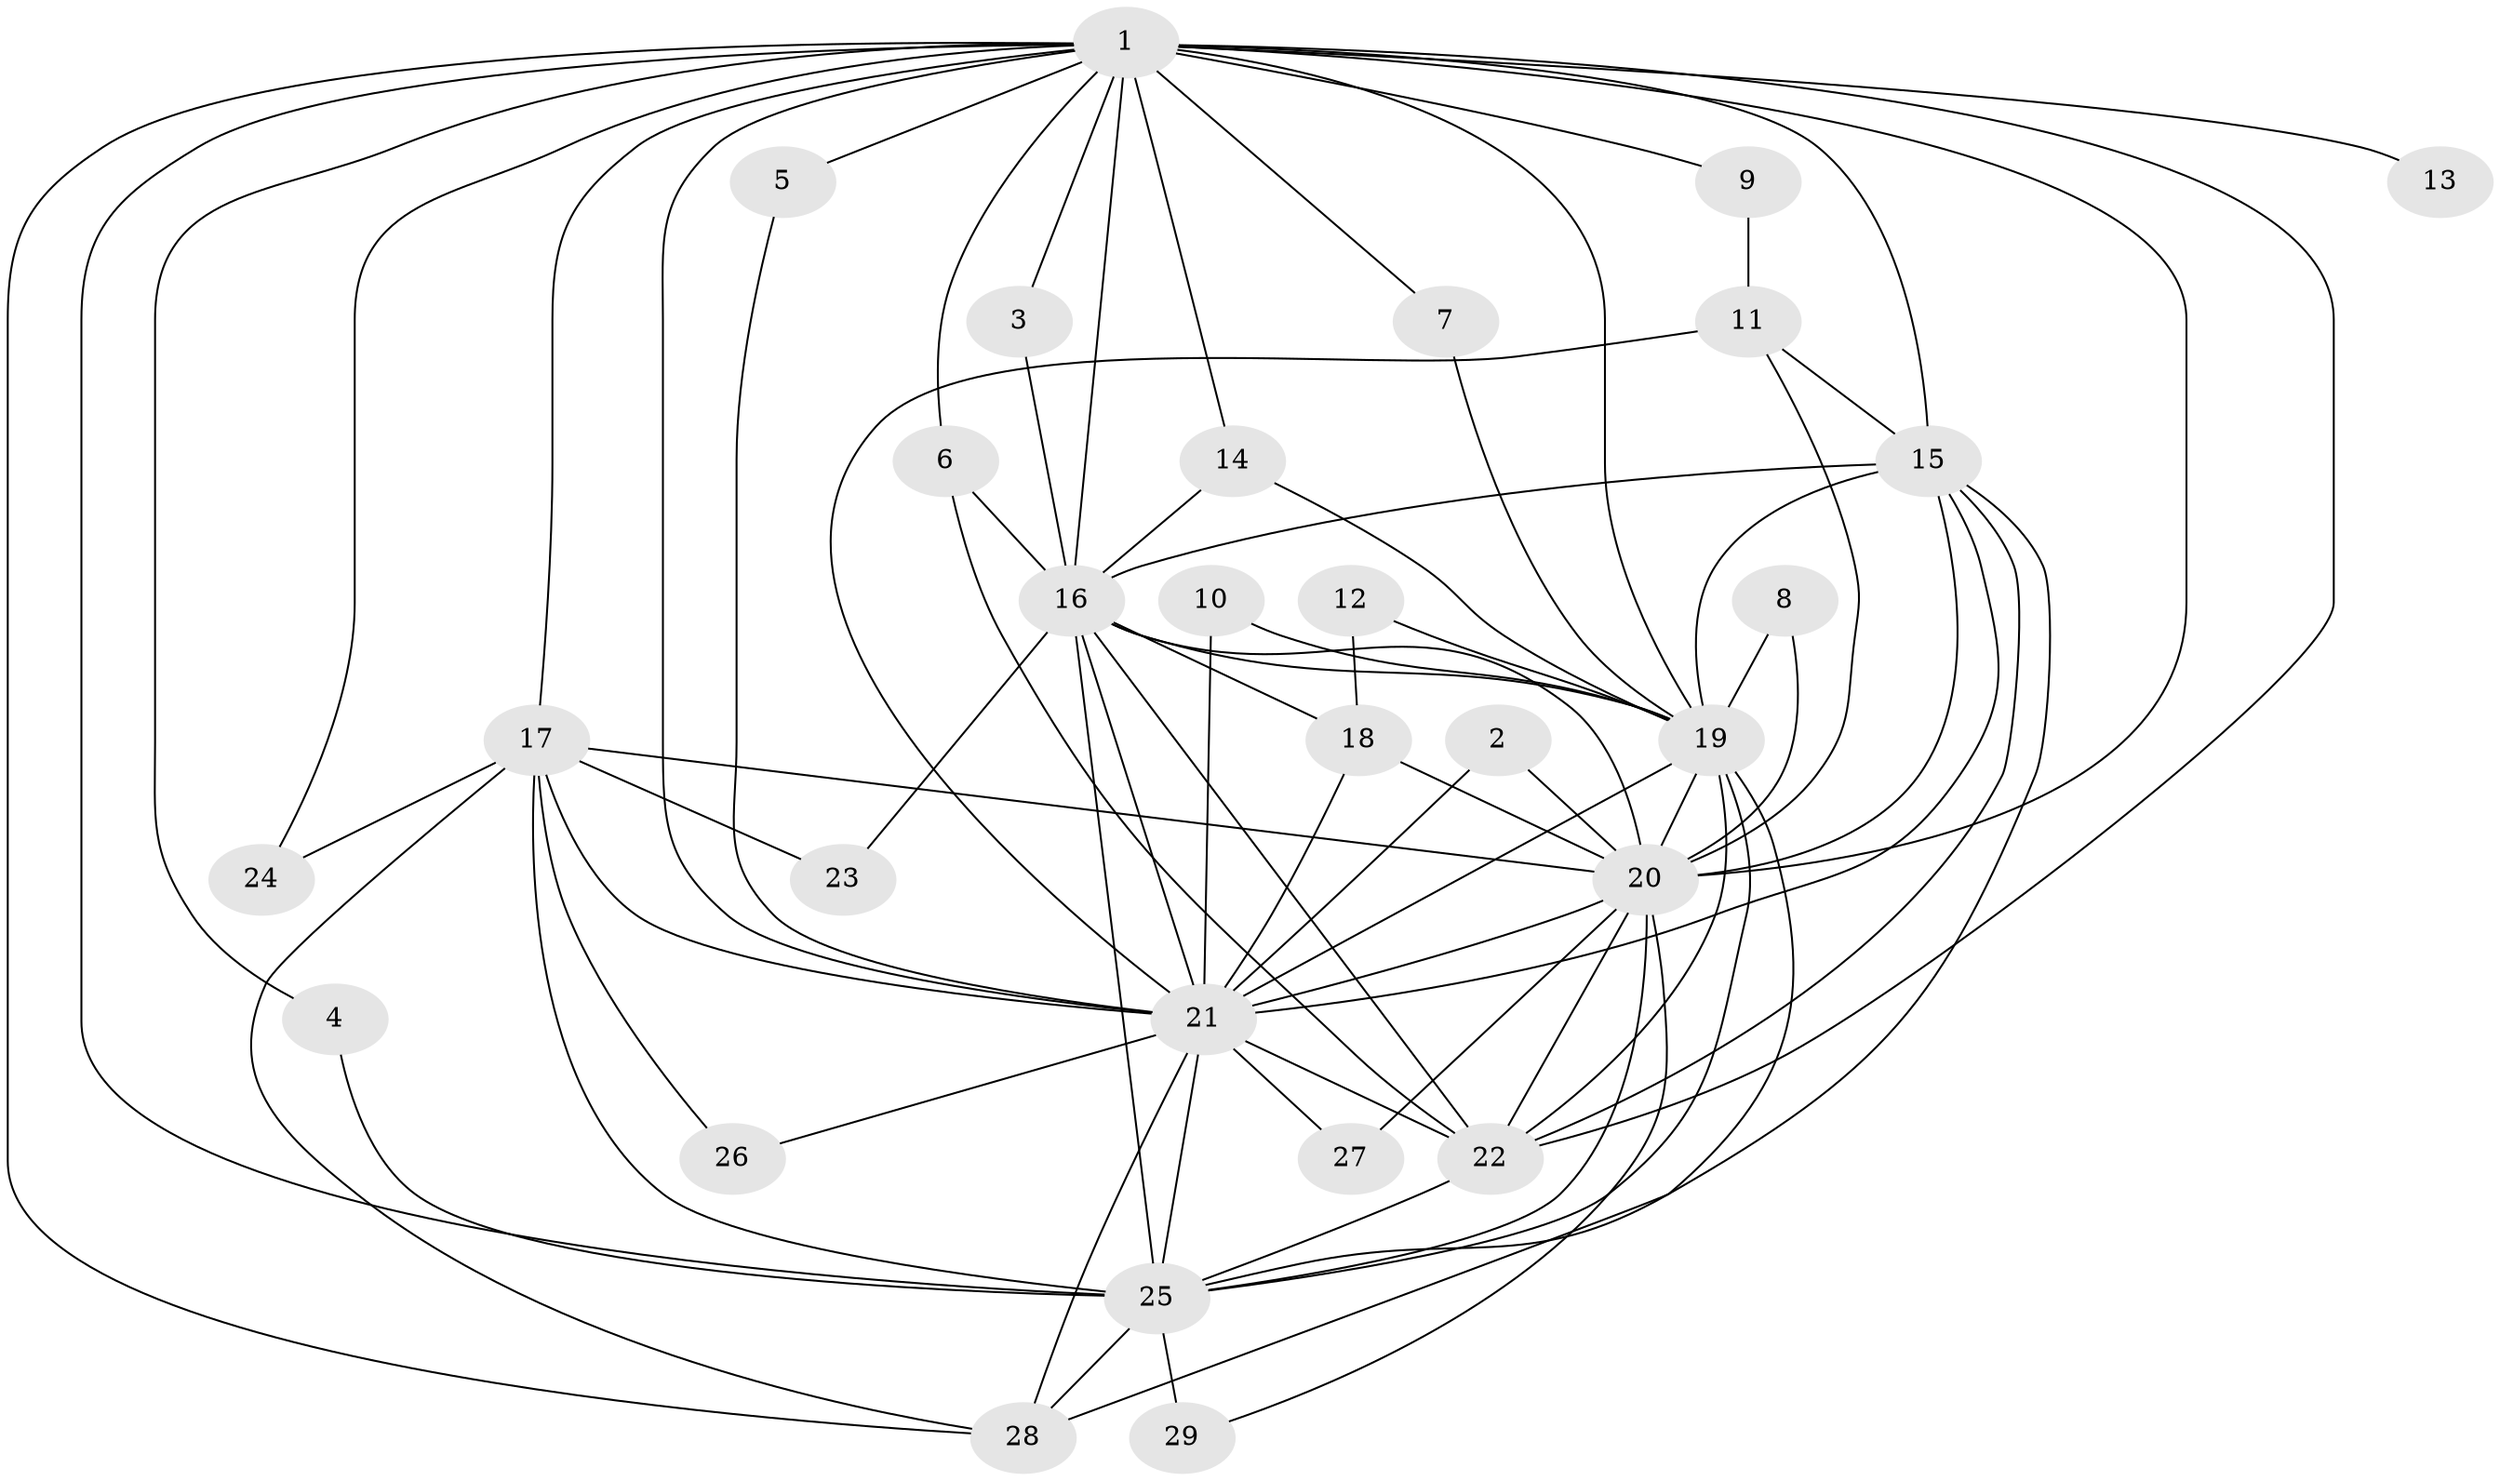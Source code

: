 // original degree distribution, {17: 0.05263157894736842, 13: 0.03508771929824561, 15: 0.03508771929824561, 19: 0.017543859649122806, 18: 0.017543859649122806, 16: 0.017543859649122806, 2: 0.5964912280701754, 4: 0.05263157894736842, 3: 0.14035087719298245, 7: 0.03508771929824561}
// Generated by graph-tools (version 1.1) at 2025/25/03/09/25 03:25:44]
// undirected, 29 vertices, 78 edges
graph export_dot {
graph [start="1"]
  node [color=gray90,style=filled];
  1;
  2;
  3;
  4;
  5;
  6;
  7;
  8;
  9;
  10;
  11;
  12;
  13;
  14;
  15;
  16;
  17;
  18;
  19;
  20;
  21;
  22;
  23;
  24;
  25;
  26;
  27;
  28;
  29;
  1 -- 3 [weight=1.0];
  1 -- 4 [weight=1.0];
  1 -- 5 [weight=1.0];
  1 -- 6 [weight=1.0];
  1 -- 7 [weight=1.0];
  1 -- 9 [weight=1.0];
  1 -- 13 [weight=1.0];
  1 -- 14 [weight=2.0];
  1 -- 15 [weight=3.0];
  1 -- 16 [weight=2.0];
  1 -- 17 [weight=1.0];
  1 -- 19 [weight=2.0];
  1 -- 20 [weight=2.0];
  1 -- 21 [weight=4.0];
  1 -- 22 [weight=2.0];
  1 -- 24 [weight=1.0];
  1 -- 25 [weight=4.0];
  1 -- 28 [weight=1.0];
  2 -- 20 [weight=1.0];
  2 -- 21 [weight=1.0];
  3 -- 16 [weight=1.0];
  4 -- 25 [weight=1.0];
  5 -- 21 [weight=1.0];
  6 -- 16 [weight=1.0];
  6 -- 22 [weight=1.0];
  7 -- 19 [weight=1.0];
  8 -- 19 [weight=1.0];
  8 -- 20 [weight=1.0];
  9 -- 11 [weight=1.0];
  10 -- 19 [weight=1.0];
  10 -- 21 [weight=1.0];
  11 -- 15 [weight=1.0];
  11 -- 20 [weight=1.0];
  11 -- 21 [weight=1.0];
  12 -- 18 [weight=1.0];
  12 -- 19 [weight=1.0];
  14 -- 16 [weight=1.0];
  14 -- 19 [weight=1.0];
  15 -- 16 [weight=2.0];
  15 -- 19 [weight=2.0];
  15 -- 20 [weight=1.0];
  15 -- 21 [weight=2.0];
  15 -- 22 [weight=1.0];
  15 -- 25 [weight=1.0];
  16 -- 18 [weight=1.0];
  16 -- 19 [weight=1.0];
  16 -- 20 [weight=2.0];
  16 -- 21 [weight=2.0];
  16 -- 22 [weight=1.0];
  16 -- 23 [weight=1.0];
  16 -- 25 [weight=1.0];
  17 -- 20 [weight=1.0];
  17 -- 21 [weight=1.0];
  17 -- 23 [weight=1.0];
  17 -- 24 [weight=1.0];
  17 -- 25 [weight=1.0];
  17 -- 26 [weight=1.0];
  17 -- 28 [weight=1.0];
  18 -- 20 [weight=2.0];
  18 -- 21 [weight=3.0];
  19 -- 20 [weight=1.0];
  19 -- 21 [weight=2.0];
  19 -- 22 [weight=1.0];
  19 -- 25 [weight=1.0];
  19 -- 28 [weight=1.0];
  20 -- 21 [weight=4.0];
  20 -- 22 [weight=1.0];
  20 -- 25 [weight=1.0];
  20 -- 27 [weight=2.0];
  20 -- 29 [weight=1.0];
  21 -- 22 [weight=3.0];
  21 -- 25 [weight=3.0];
  21 -- 26 [weight=1.0];
  21 -- 27 [weight=1.0];
  21 -- 28 [weight=1.0];
  22 -- 25 [weight=1.0];
  25 -- 28 [weight=1.0];
  25 -- 29 [weight=1.0];
}
